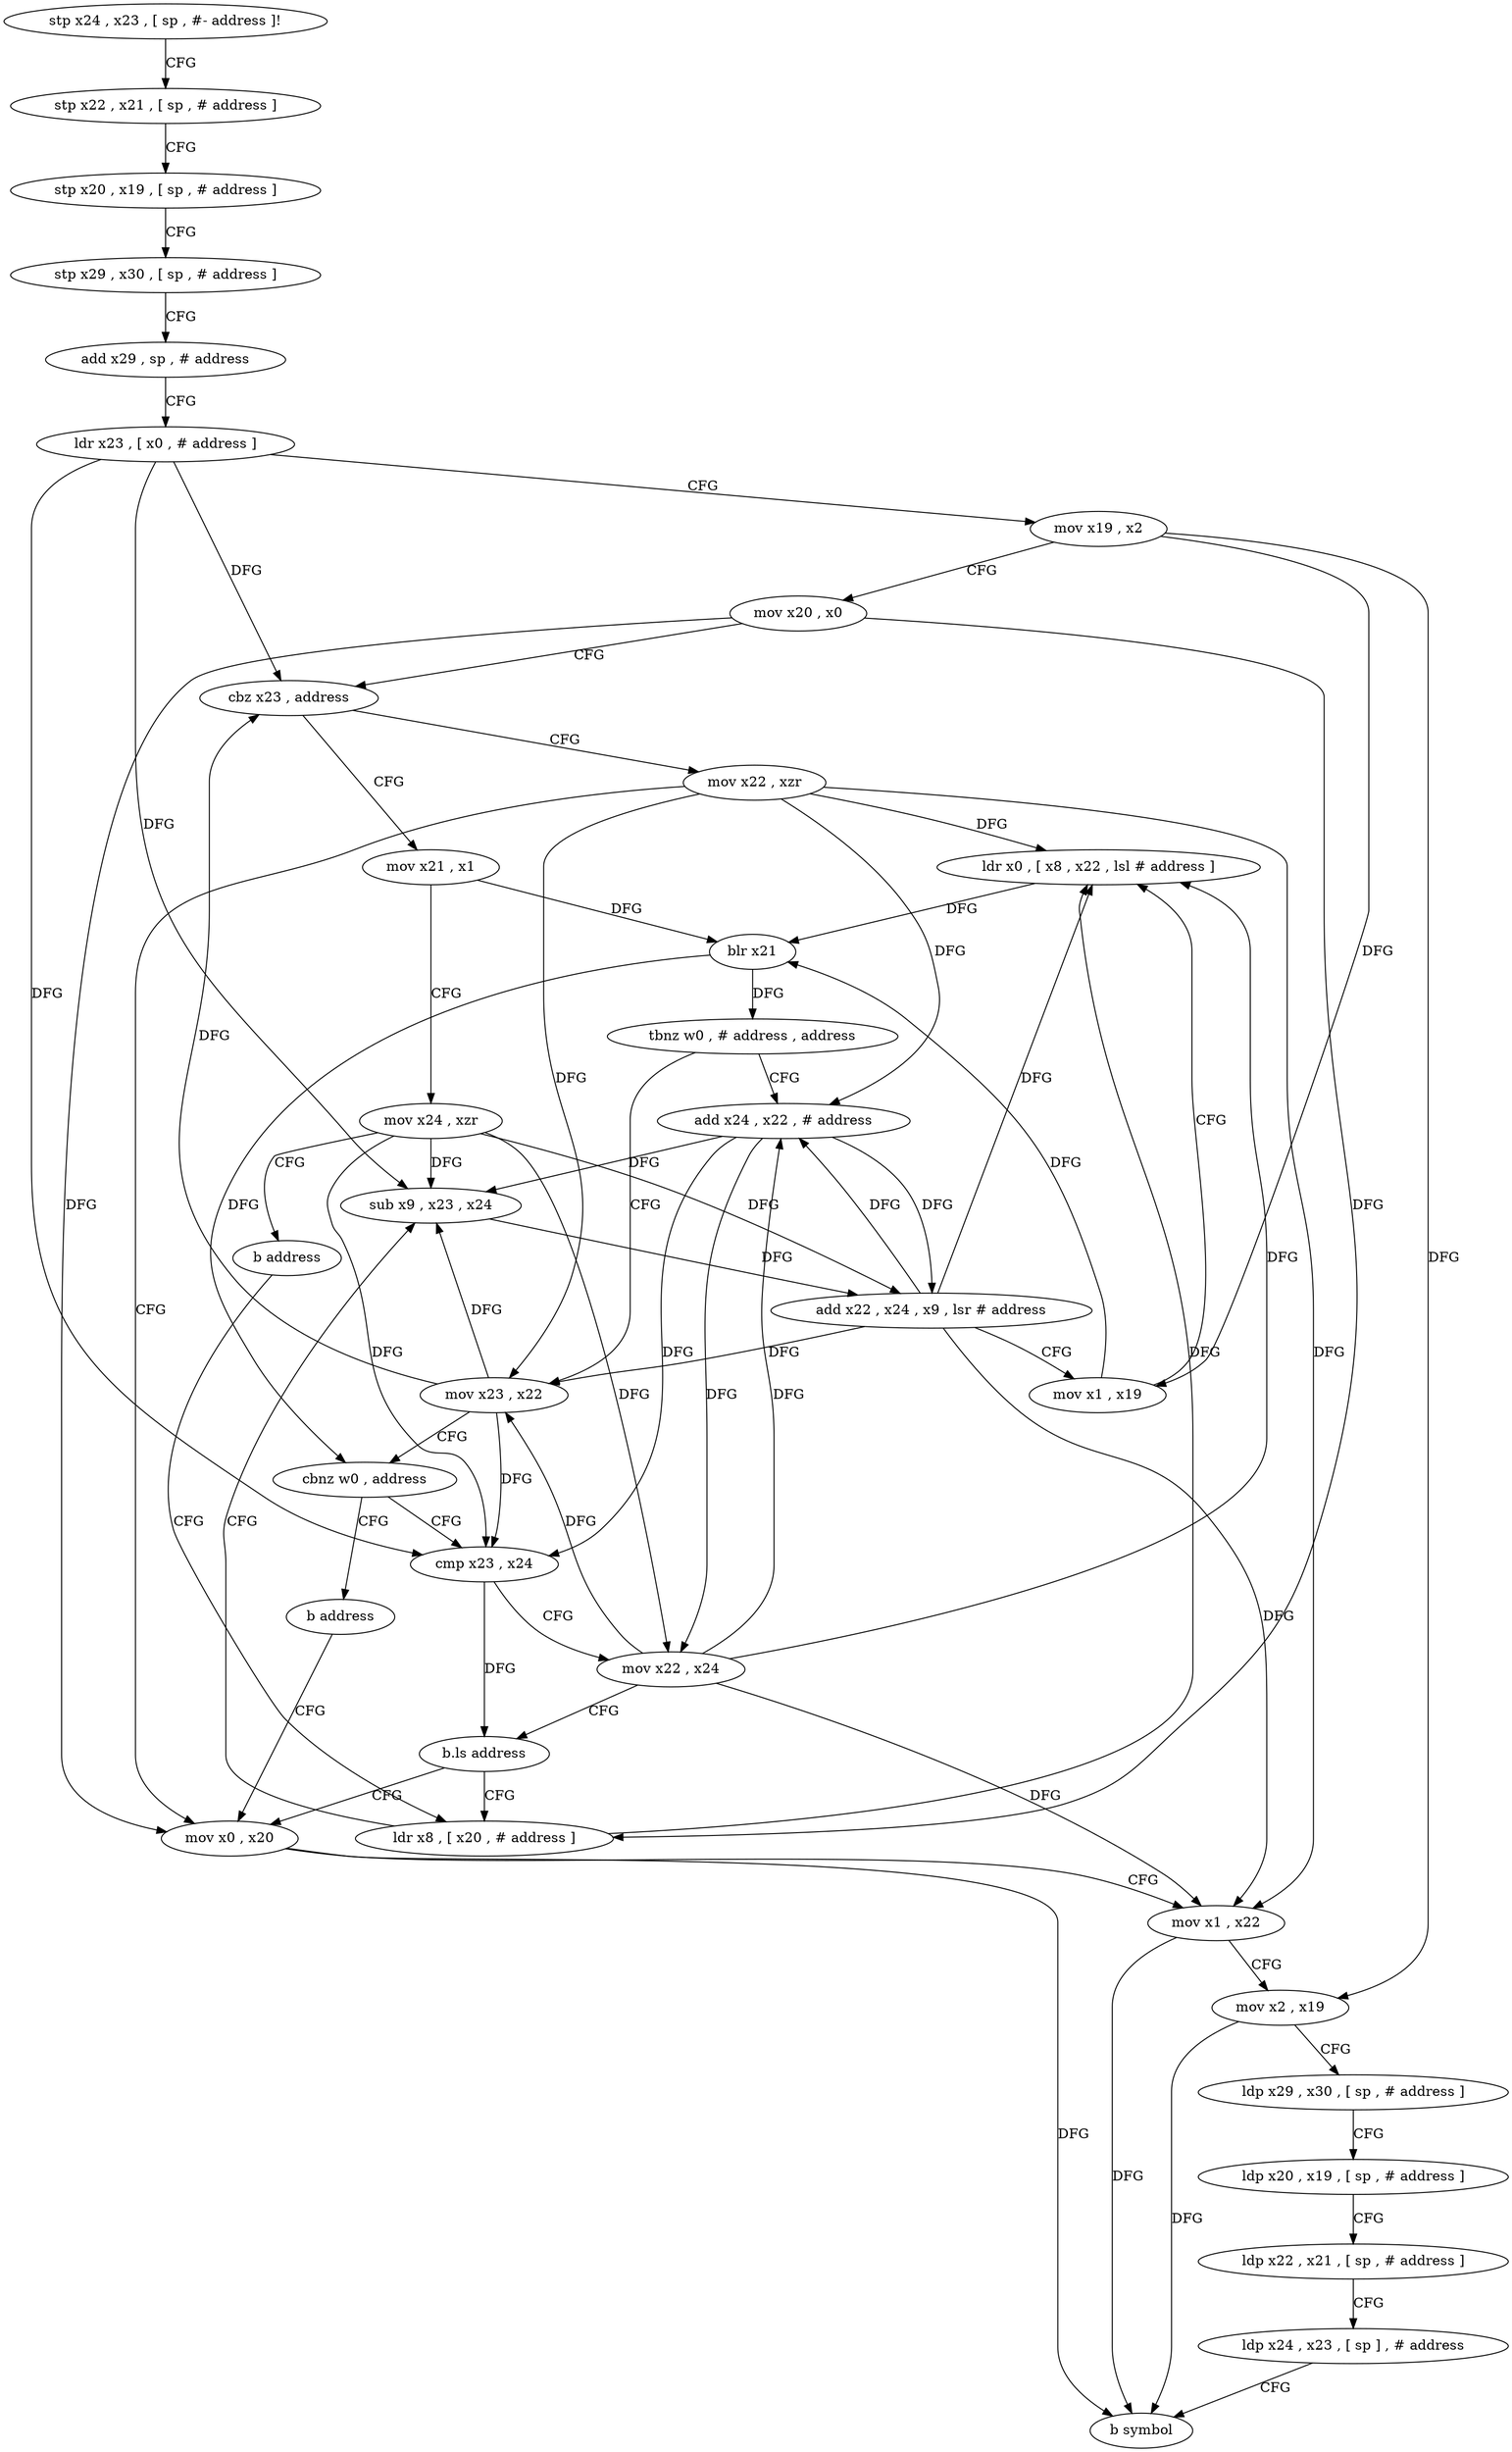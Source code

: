 digraph "func" {
"141068" [label = "stp x24 , x23 , [ sp , #- address ]!" ]
"141072" [label = "stp x22 , x21 , [ sp , # address ]" ]
"141076" [label = "stp x20 , x19 , [ sp , # address ]" ]
"141080" [label = "stp x29 , x30 , [ sp , # address ]" ]
"141084" [label = "add x29 , sp , # address" ]
"141088" [label = "ldr x23 , [ x0 , # address ]" ]
"141092" [label = "mov x19 , x2" ]
"141096" [label = "mov x20 , x0" ]
"141100" [label = "cbz x23 , address" ]
"141172" [label = "mov x22 , xzr" ]
"141104" [label = "mov x21 , x1" ]
"141176" [label = "mov x0 , x20" ]
"141108" [label = "mov x24 , xzr" ]
"141112" [label = "b address" ]
"141132" [label = "ldr x8 , [ x20 , # address ]" ]
"141136" [label = "sub x9 , x23 , x24" ]
"141140" [label = "add x22 , x24 , x9 , lsr # address" ]
"141144" [label = "mov x1 , x19" ]
"141148" [label = "ldr x0 , [ x8 , x22 , lsl # address ]" ]
"141152" [label = "blr x21" ]
"141156" [label = "tbnz w0 , # address , address" ]
"141116" [label = "add x24 , x22 , # address" ]
"141160" [label = "mov x23 , x22" ]
"141120" [label = "cmp x23 , x24" ]
"141164" [label = "cbnz w0 , address" ]
"141168" [label = "b address" ]
"141180" [label = "mov x1 , x22" ]
"141184" [label = "mov x2 , x19" ]
"141188" [label = "ldp x29 , x30 , [ sp , # address ]" ]
"141192" [label = "ldp x20 , x19 , [ sp , # address ]" ]
"141196" [label = "ldp x22 , x21 , [ sp , # address ]" ]
"141200" [label = "ldp x24 , x23 , [ sp ] , # address" ]
"141204" [label = "b symbol" ]
"141124" [label = "mov x22 , x24" ]
"141128" [label = "b.ls address" ]
"141068" -> "141072" [ label = "CFG" ]
"141072" -> "141076" [ label = "CFG" ]
"141076" -> "141080" [ label = "CFG" ]
"141080" -> "141084" [ label = "CFG" ]
"141084" -> "141088" [ label = "CFG" ]
"141088" -> "141092" [ label = "CFG" ]
"141088" -> "141100" [ label = "DFG" ]
"141088" -> "141136" [ label = "DFG" ]
"141088" -> "141120" [ label = "DFG" ]
"141092" -> "141096" [ label = "CFG" ]
"141092" -> "141184" [ label = "DFG" ]
"141092" -> "141144" [ label = "DFG" ]
"141096" -> "141100" [ label = "CFG" ]
"141096" -> "141176" [ label = "DFG" ]
"141096" -> "141132" [ label = "DFG" ]
"141100" -> "141172" [ label = "CFG" ]
"141100" -> "141104" [ label = "CFG" ]
"141172" -> "141176" [ label = "CFG" ]
"141172" -> "141180" [ label = "DFG" ]
"141172" -> "141148" [ label = "DFG" ]
"141172" -> "141116" [ label = "DFG" ]
"141172" -> "141160" [ label = "DFG" ]
"141104" -> "141108" [ label = "CFG" ]
"141104" -> "141152" [ label = "DFG" ]
"141176" -> "141180" [ label = "CFG" ]
"141176" -> "141204" [ label = "DFG" ]
"141108" -> "141112" [ label = "CFG" ]
"141108" -> "141136" [ label = "DFG" ]
"141108" -> "141140" [ label = "DFG" ]
"141108" -> "141120" [ label = "DFG" ]
"141108" -> "141124" [ label = "DFG" ]
"141112" -> "141132" [ label = "CFG" ]
"141132" -> "141136" [ label = "CFG" ]
"141132" -> "141148" [ label = "DFG" ]
"141136" -> "141140" [ label = "DFG" ]
"141140" -> "141144" [ label = "CFG" ]
"141140" -> "141180" [ label = "DFG" ]
"141140" -> "141148" [ label = "DFG" ]
"141140" -> "141116" [ label = "DFG" ]
"141140" -> "141160" [ label = "DFG" ]
"141144" -> "141148" [ label = "CFG" ]
"141144" -> "141152" [ label = "DFG" ]
"141148" -> "141152" [ label = "DFG" ]
"141152" -> "141156" [ label = "DFG" ]
"141152" -> "141164" [ label = "DFG" ]
"141156" -> "141116" [ label = "CFG" ]
"141156" -> "141160" [ label = "CFG" ]
"141116" -> "141120" [ label = "DFG" ]
"141116" -> "141136" [ label = "DFG" ]
"141116" -> "141140" [ label = "DFG" ]
"141116" -> "141124" [ label = "DFG" ]
"141160" -> "141164" [ label = "CFG" ]
"141160" -> "141100" [ label = "DFG" ]
"141160" -> "141136" [ label = "DFG" ]
"141160" -> "141120" [ label = "DFG" ]
"141120" -> "141124" [ label = "CFG" ]
"141120" -> "141128" [ label = "DFG" ]
"141164" -> "141120" [ label = "CFG" ]
"141164" -> "141168" [ label = "CFG" ]
"141168" -> "141176" [ label = "CFG" ]
"141180" -> "141184" [ label = "CFG" ]
"141180" -> "141204" [ label = "DFG" ]
"141184" -> "141188" [ label = "CFG" ]
"141184" -> "141204" [ label = "DFG" ]
"141188" -> "141192" [ label = "CFG" ]
"141192" -> "141196" [ label = "CFG" ]
"141196" -> "141200" [ label = "CFG" ]
"141200" -> "141204" [ label = "CFG" ]
"141124" -> "141128" [ label = "CFG" ]
"141124" -> "141180" [ label = "DFG" ]
"141124" -> "141148" [ label = "DFG" ]
"141124" -> "141116" [ label = "DFG" ]
"141124" -> "141160" [ label = "DFG" ]
"141128" -> "141176" [ label = "CFG" ]
"141128" -> "141132" [ label = "CFG" ]
}
